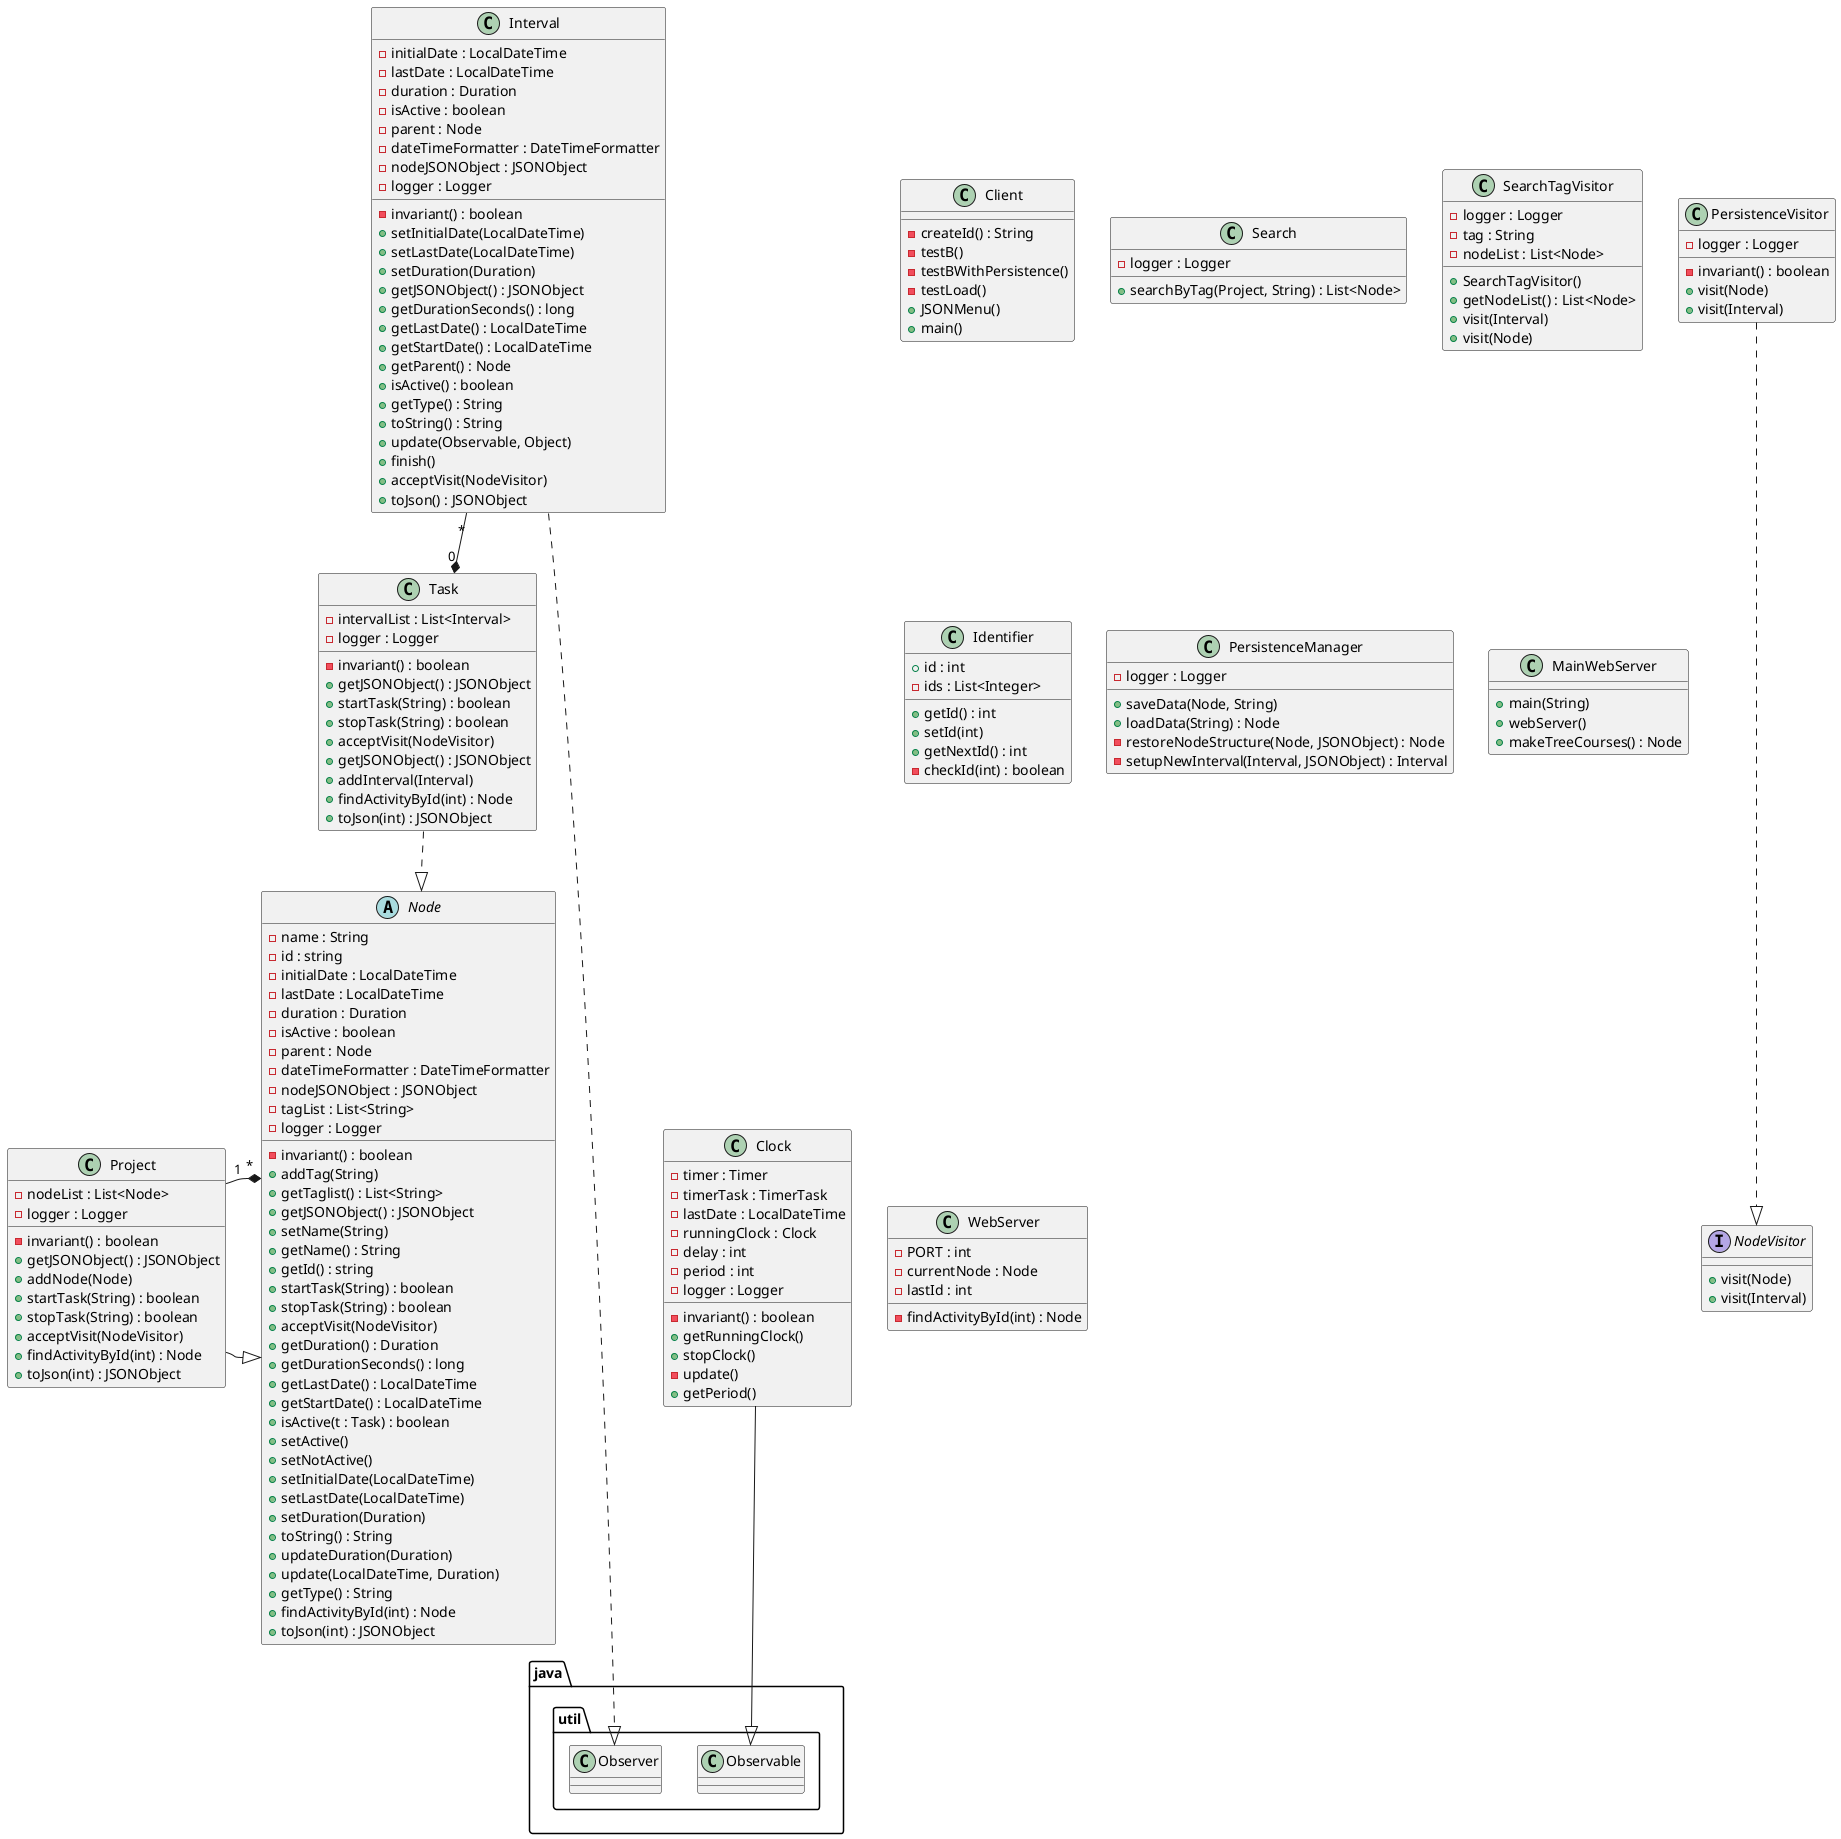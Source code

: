 @startuml
class Client {
- createId() : String
- testB()
- testBWithPersistence()
- testLoad()
+ JSONMenu()
+ main()
}

class Search{
- logger : Logger
+ searchByTag(Project, String) : List<Node>
}

class SearchTagVisitor{
- logger : Logger
- tag : String
- nodeList : List<Node>
+ SearchTagVisitor()
+ getNodeList() : List<Node>
+ visit(Interval)
+ visit(Node)
}

abstract Node {
- name : String
- id : string
- initialDate : LocalDateTime
- lastDate : LocalDateTime
- duration : Duration
- isActive : boolean
- parent : Node
- dateTimeFormatter : DateTimeFormatter
- nodeJSONObject : JSONObject
- tagList : List<String>
- logger : Logger
- invariant() : boolean
+ addTag(String)
+ getTaglist() : List<String>
+ getJSONObject() : JSONObject
+ setName(String)
+ getName() : String
+ getId() : string
+ startTask(String) : boolean
+ stopTask(String) : boolean
+ acceptVisit(NodeVisitor)
+ getDuration() : Duration
+ getDurationSeconds() : long
+ getLastDate() : LocalDateTime
+ getStartDate() : LocalDateTime
+ isActive(t : Task) : boolean
+ setActive()
+ setNotActive()
+ setInitialDate(LocalDateTime)
+ setLastDate(LocalDateTime)
+ setDuration(Duration)
+ toString() : String
+ updateDuration(Duration)
+ update(LocalDateTime, Duration)
+ getType() : String
+ findActivityById(int) : Node
+ toJson(int) : JSONObject

}

class Project {
- nodeList : List<Node>
- logger : Logger
- invariant() : boolean
+ getJSONObject() : JSONObject
+ addNode(Node)
+ startTask(String) : boolean
+ stopTask(String) : boolean
+ acceptVisit(NodeVisitor)
+ findActivityById(int) : Node
+ toJson(int) : JSONObject
}

class Task {
- intervalList : List<Interval>
- logger : Logger
- invariant() : boolean
+ getJSONObject() : JSONObject
+ startTask(String) : boolean
+ stopTask(String) : boolean
+ acceptVisit(NodeVisitor)
+ getJSONObject() : JSONObject
+ addInterval(Interval)
+ findActivityById(int) : Node
+ toJson(int) : JSONObject
}

class Interval {
- initialDate : LocalDateTime
- lastDate : LocalDateTime
- duration : Duration
- isActive : boolean
- parent : Node
- dateTimeFormatter : DateTimeFormatter
- nodeJSONObject : JSONObject
- logger : Logger
- invariant() : boolean
+ setInitialDate(LocalDateTime)
+ setLastDate(LocalDateTime)
+ setDuration(Duration)
+ getJSONObject() : JSONObject
+ getDurationSeconds() : long
+ getLastDate() : LocalDateTime
+ getStartDate() : LocalDateTime
+ getParent() : Node
+ isActive() : boolean
+ getType() : String
+ toString() : String
+ update(Observable, Object)
+ finish()
+ acceptVisit(NodeVisitor)
+ toJson() : JSONObject
}

class Clock {
- timer : Timer
- timerTask : TimerTask
- lastDate : LocalDateTime
- runningClock : Clock
- delay : int
- period : int
- logger : Logger
- invariant() : boolean
+ getRunningClock()
+ stopClock()
- update()
+ getPeriod()

}

class Identifier {
+ id : int
- ids : List<Integer>
+ getId() : int
+ setId(int)
+ getNextId() : int
- checkId(int) : boolean
}

class PersistenceVisitor {
- logger : Logger
- invariant() : boolean
+ visit(Node)
+ visit(Interval)
}

interface NodeVisitor {
+ visit(Node)
+ visit(Interval)
}

class PersistenceManager {
- logger : Logger
+ saveData(Node, String)
+ loadData(String) : Node
- restoreNodeStructure(Node, JSONObject) : Node
- setupNewInterval(Interval, JSONObject) : Interval
}

class MainWebServer {
+ main(String)
+ webServer()
+ makeTreeCourses() : Node
}

class WebServer {
- PORT : int
- currentNode : Node
- lastId : int
- findActivityById(int) : Node
}

Project -|> Node
Node "*" *-- "1" Project
Task -.|> Node
Clock -down-|> java.util.Observable
Interval -.down.-|> java.util.Observer
Interval "*" --* "0" Task
PersistenceVisitor -.down-|> NodeVisitor
@enduml
